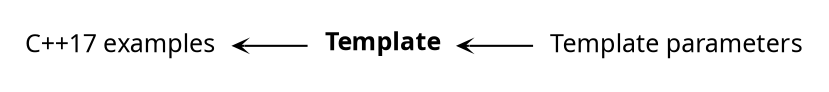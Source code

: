 digraph "Template"
{
 // INTERACTIVE_SVG=YES
 // LATEX_PDF_SIZE
  graph [];
  edge [fontname=Ubuntu labelfontsize=10 arrowhead=open arrowtail=open arrowsize=0.5];
  node [fontname=Ubuntu fontsize=12 shape=plaintext];
  rankdir=LR;
  Node2 [label="C++17 examples" URL="$group__CPP17.html" tooltip=" " ];
  Node1 [label=<<b>Template</b>> tooltip=" " ];
  Node3 [label="Template parameters" URL="$group__template__parameters.html" tooltip=" " ];
  Node2->Node1 [shape=plaintext, dir="back", style="solid"];
  Node1->Node3 [shape=plaintext, dir="back", style="solid"];
}
